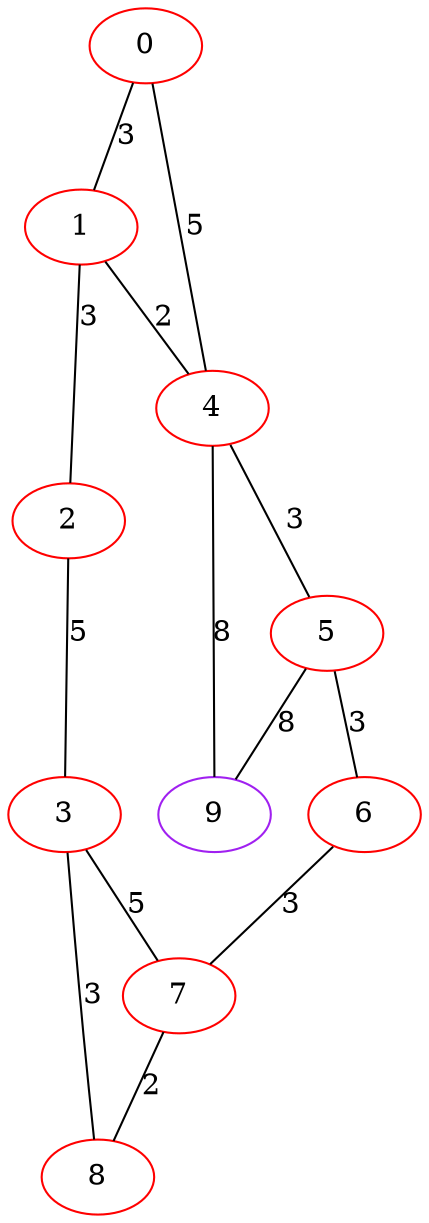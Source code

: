 graph "" {
0 [color=red, weight=1];
1 [color=red, weight=1];
2 [color=red, weight=1];
3 [color=red, weight=1];
4 [color=red, weight=1];
5 [color=red, weight=1];
6 [color=red, weight=1];
7 [color=red, weight=1];
8 [color=red, weight=1];
9 [color=purple, weight=4];
0 -- 1  [key=0, label=3];
0 -- 4  [key=0, label=5];
1 -- 2  [key=0, label=3];
1 -- 4  [key=0, label=2];
2 -- 3  [key=0, label=5];
3 -- 8  [key=0, label=3];
3 -- 7  [key=0, label=5];
4 -- 5  [key=0, label=3];
4 -- 9  [key=0, label=8];
5 -- 9  [key=0, label=8];
5 -- 6  [key=0, label=3];
6 -- 7  [key=0, label=3];
7 -- 8  [key=0, label=2];
}
